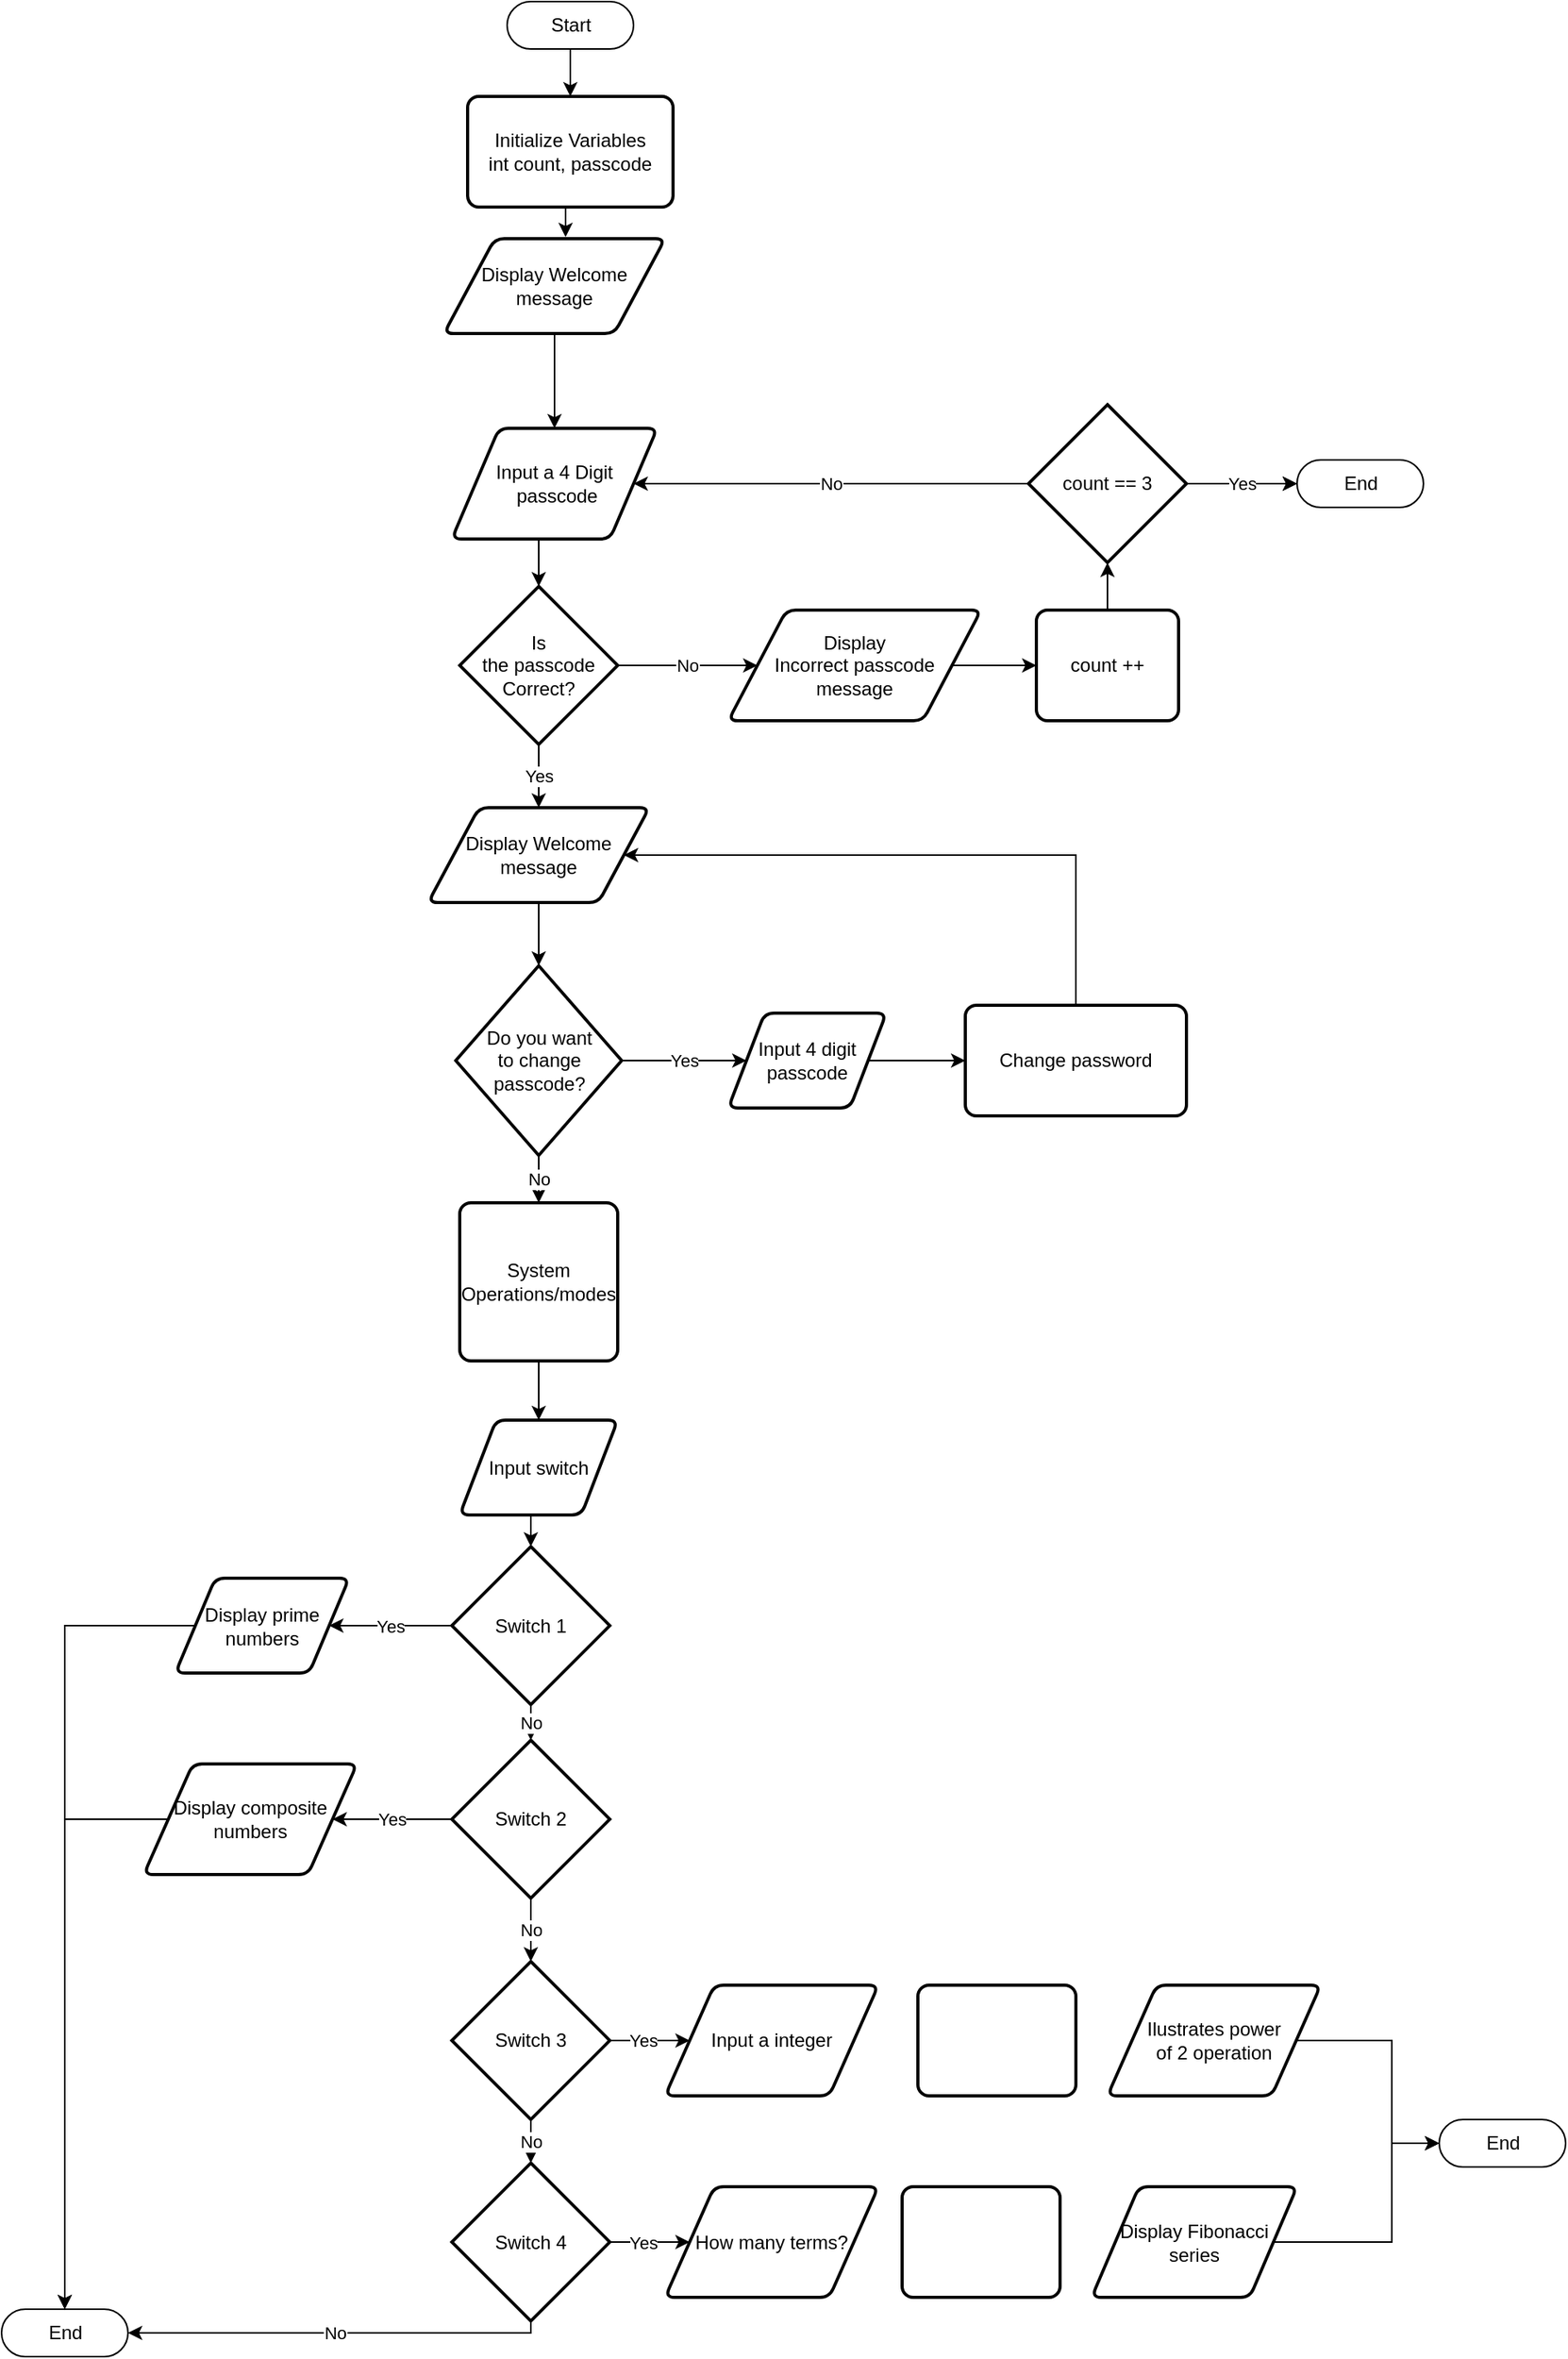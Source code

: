 <mxfile version="20.3.0" type="github">
  <diagram id="4Ga92RnJRYt7HZnnAIcU" name="Page-1">
    <mxGraphModel dx="1381" dy="804" grid="1" gridSize="10" guides="1" tooltips="1" connect="1" arrows="1" fold="1" page="1" pageScale="1" pageWidth="1500" pageHeight="1500" math="0" shadow="0">
      <root>
        <mxCell id="0" />
        <mxCell id="1" parent="0" />
        <mxCell id="SqbSYqdVDFxBcxVoTpP4-38" style="edgeStyle=orthogonalEdgeStyle;rounded=0;orthogonalLoop=1;jettySize=auto;html=1;exitX=0.5;exitY=0.5;exitDx=0;exitDy=15;exitPerimeter=0;entryX=0.5;entryY=0;entryDx=0;entryDy=0;" parent="1" source="SqbSYqdVDFxBcxVoTpP4-1" target="SqbSYqdVDFxBcxVoTpP4-7" edge="1">
          <mxGeometry relative="1" as="geometry" />
        </mxCell>
        <mxCell id="SqbSYqdVDFxBcxVoTpP4-1" value="Start" style="html=1;dashed=0;whitespace=wrap;shape=mxgraph.dfd.start" parent="1" vertex="1">
          <mxGeometry x="340" y="5" width="80" height="30" as="geometry" />
        </mxCell>
        <mxCell id="SqbSYqdVDFxBcxVoTpP4-41" style="edgeStyle=orthogonalEdgeStyle;rounded=0;orthogonalLoop=1;jettySize=auto;html=1;exitX=0.5;exitY=1;exitDx=0;exitDy=0;entryX=0.5;entryY=0;entryDx=0;entryDy=0;entryPerimeter=0;" parent="1" source="SqbSYqdVDFxBcxVoTpP4-3" target="SqbSYqdVDFxBcxVoTpP4-5" edge="1">
          <mxGeometry relative="1" as="geometry" />
        </mxCell>
        <mxCell id="SqbSYqdVDFxBcxVoTpP4-3" value="Input a 4 Digit&lt;br&gt;&amp;nbsp;passcode&lt;br&gt;" style="shape=parallelogram;html=1;strokeWidth=2;perimeter=parallelogramPerimeter;whiteSpace=wrap;rounded=1;arcSize=12;size=0.23;" parent="1" vertex="1">
          <mxGeometry x="305" y="275" width="130" height="70" as="geometry" />
        </mxCell>
        <mxCell id="SqbSYqdVDFxBcxVoTpP4-42" value="No" style="edgeStyle=orthogonalEdgeStyle;rounded=0;orthogonalLoop=1;jettySize=auto;html=1;exitX=1;exitY=0.5;exitDx=0;exitDy=0;exitPerimeter=0;entryX=0;entryY=0.5;entryDx=0;entryDy=0;" parent="1" source="SqbSYqdVDFxBcxVoTpP4-5" target="SqbSYqdVDFxBcxVoTpP4-6" edge="1">
          <mxGeometry relative="1" as="geometry" />
        </mxCell>
        <mxCell id="SqbSYqdVDFxBcxVoTpP4-49" value="Yes" style="edgeStyle=orthogonalEdgeStyle;rounded=0;orthogonalLoop=1;jettySize=auto;html=1;" parent="1" source="SqbSYqdVDFxBcxVoTpP4-5" target="SqbSYqdVDFxBcxVoTpP4-11" edge="1">
          <mxGeometry relative="1" as="geometry" />
        </mxCell>
        <mxCell id="SqbSYqdVDFxBcxVoTpP4-5" value="Is &lt;br&gt;the passcode Correct?" style="strokeWidth=2;html=1;shape=mxgraph.flowchart.decision;whiteSpace=wrap;" parent="1" vertex="1">
          <mxGeometry x="310" y="375" width="100" height="100" as="geometry" />
        </mxCell>
        <mxCell id="z-3MmHYRw0dbq4V4pj8G-2" value="" style="edgeStyle=orthogonalEdgeStyle;rounded=0;orthogonalLoop=1;jettySize=auto;html=1;" parent="1" source="SqbSYqdVDFxBcxVoTpP4-6" target="z-3MmHYRw0dbq4V4pj8G-1" edge="1">
          <mxGeometry relative="1" as="geometry" />
        </mxCell>
        <mxCell id="SqbSYqdVDFxBcxVoTpP4-6" value="Display &lt;br&gt;Incorrect passcode &lt;br&gt;message" style="shape=parallelogram;html=1;strokeWidth=2;perimeter=parallelogramPerimeter;whiteSpace=wrap;rounded=1;arcSize=12;size=0.23;" parent="1" vertex="1">
          <mxGeometry x="480" y="390" width="160" height="70" as="geometry" />
        </mxCell>
        <mxCell id="SqbSYqdVDFxBcxVoTpP4-39" style="edgeStyle=orthogonalEdgeStyle;rounded=0;orthogonalLoop=1;jettySize=auto;html=1;exitX=0.5;exitY=1;exitDx=0;exitDy=0;entryX=0.55;entryY=-0.017;entryDx=0;entryDy=0;entryPerimeter=0;" parent="1" source="SqbSYqdVDFxBcxVoTpP4-7" target="SqbSYqdVDFxBcxVoTpP4-8" edge="1">
          <mxGeometry relative="1" as="geometry" />
        </mxCell>
        <mxCell id="SqbSYqdVDFxBcxVoTpP4-7" value="Initialize Variables&lt;br&gt;int count, passcode" style="rounded=1;whiteSpace=wrap;html=1;absoluteArcSize=1;arcSize=14;strokeWidth=2;" parent="1" vertex="1">
          <mxGeometry x="315" y="65" width="130" height="70" as="geometry" />
        </mxCell>
        <mxCell id="SqbSYqdVDFxBcxVoTpP4-40" style="edgeStyle=orthogonalEdgeStyle;rounded=0;orthogonalLoop=1;jettySize=auto;html=1;exitX=0.5;exitY=1;exitDx=0;exitDy=0;exitPerimeter=0;" parent="1" source="SqbSYqdVDFxBcxVoTpP4-8" target="SqbSYqdVDFxBcxVoTpP4-3" edge="1">
          <mxGeometry relative="1" as="geometry" />
        </mxCell>
        <mxCell id="SqbSYqdVDFxBcxVoTpP4-8" value="Display Welcome message" style="shape=parallelogram;html=1;strokeWidth=2;perimeter=parallelogramPerimeter;whiteSpace=wrap;rounded=1;arcSize=12;size=0.23;" parent="1" vertex="1">
          <mxGeometry x="300" y="155" width="140" height="60" as="geometry" />
        </mxCell>
        <mxCell id="SqbSYqdVDFxBcxVoTpP4-44" value="No" style="edgeStyle=orthogonalEdgeStyle;rounded=0;orthogonalLoop=1;jettySize=auto;html=1;exitX=0;exitY=0.5;exitDx=0;exitDy=0;exitPerimeter=0;entryX=1;entryY=0.5;entryDx=0;entryDy=0;" parent="1" source="SqbSYqdVDFxBcxVoTpP4-10" target="SqbSYqdVDFxBcxVoTpP4-3" edge="1">
          <mxGeometry relative="1" as="geometry" />
        </mxCell>
        <mxCell id="SqbSYqdVDFxBcxVoTpP4-46" value="" style="edgeStyle=orthogonalEdgeStyle;rounded=0;orthogonalLoop=1;jettySize=auto;html=1;" parent="1" source="SqbSYqdVDFxBcxVoTpP4-10" target="SqbSYqdVDFxBcxVoTpP4-45" edge="1">
          <mxGeometry relative="1" as="geometry" />
        </mxCell>
        <mxCell id="SqbSYqdVDFxBcxVoTpP4-47" value="Yes" style="edgeStyle=orthogonalEdgeStyle;rounded=0;orthogonalLoop=1;jettySize=auto;html=1;" parent="1" source="SqbSYqdVDFxBcxVoTpP4-10" target="SqbSYqdVDFxBcxVoTpP4-45" edge="1">
          <mxGeometry relative="1" as="geometry" />
        </mxCell>
        <mxCell id="SqbSYqdVDFxBcxVoTpP4-10" value="count == 3" style="strokeWidth=2;html=1;shape=mxgraph.flowchart.decision;whiteSpace=wrap;" parent="1" vertex="1">
          <mxGeometry x="670" y="260" width="100" height="100" as="geometry" />
        </mxCell>
        <mxCell id="SqbSYqdVDFxBcxVoTpP4-50" value="" style="edgeStyle=orthogonalEdgeStyle;rounded=0;orthogonalLoop=1;jettySize=auto;html=1;" parent="1" source="SqbSYqdVDFxBcxVoTpP4-11" target="SqbSYqdVDFxBcxVoTpP4-12" edge="1">
          <mxGeometry relative="1" as="geometry" />
        </mxCell>
        <mxCell id="SqbSYqdVDFxBcxVoTpP4-11" value="Display Welcome message" style="shape=parallelogram;html=1;strokeWidth=2;perimeter=parallelogramPerimeter;whiteSpace=wrap;rounded=1;arcSize=12;size=0.23;" parent="1" vertex="1">
          <mxGeometry x="290" y="515" width="140" height="60" as="geometry" />
        </mxCell>
        <mxCell id="SqbSYqdVDFxBcxVoTpP4-51" value="Yes" style="edgeStyle=orthogonalEdgeStyle;rounded=0;orthogonalLoop=1;jettySize=auto;html=1;" parent="1" source="SqbSYqdVDFxBcxVoTpP4-12" target="SqbSYqdVDFxBcxVoTpP4-36" edge="1">
          <mxGeometry relative="1" as="geometry" />
        </mxCell>
        <mxCell id="SqbSYqdVDFxBcxVoTpP4-52" value="No" style="edgeStyle=orthogonalEdgeStyle;rounded=0;orthogonalLoop=1;jettySize=auto;html=1;" parent="1" source="SqbSYqdVDFxBcxVoTpP4-12" target="SqbSYqdVDFxBcxVoTpP4-13" edge="1">
          <mxGeometry relative="1" as="geometry" />
        </mxCell>
        <mxCell id="SqbSYqdVDFxBcxVoTpP4-12" value="Do you want &lt;br&gt;to change passcode?" style="strokeWidth=2;html=1;shape=mxgraph.flowchart.decision;whiteSpace=wrap;" parent="1" vertex="1">
          <mxGeometry x="307.5" y="615" width="105" height="120" as="geometry" />
        </mxCell>
        <mxCell id="SqbSYqdVDFxBcxVoTpP4-55" value="" style="edgeStyle=orthogonalEdgeStyle;rounded=0;orthogonalLoop=1;jettySize=auto;html=1;" parent="1" source="SqbSYqdVDFxBcxVoTpP4-13" target="SqbSYqdVDFxBcxVoTpP4-22" edge="1">
          <mxGeometry relative="1" as="geometry" />
        </mxCell>
        <mxCell id="SqbSYqdVDFxBcxVoTpP4-13" value="System Operations/modes" style="rounded=1;whiteSpace=wrap;html=1;absoluteArcSize=1;arcSize=14;strokeWidth=2;" parent="1" vertex="1">
          <mxGeometry x="310" y="765" width="100" height="100" as="geometry" />
        </mxCell>
        <mxCell id="SqbSYqdVDFxBcxVoTpP4-57" value="No" style="edgeStyle=orthogonalEdgeStyle;rounded=0;orthogonalLoop=1;jettySize=auto;html=1;exitX=0.5;exitY=1;exitDx=0;exitDy=0;exitPerimeter=0;entryX=0.5;entryY=0;entryDx=0;entryDy=0;entryPerimeter=0;" parent="1" source="SqbSYqdVDFxBcxVoTpP4-14" target="SqbSYqdVDFxBcxVoTpP4-15" edge="1">
          <mxGeometry relative="1" as="geometry" />
        </mxCell>
        <mxCell id="SqbSYqdVDFxBcxVoTpP4-60" value="Yes" style="edgeStyle=orthogonalEdgeStyle;rounded=0;orthogonalLoop=1;jettySize=auto;html=1;" parent="1" source="SqbSYqdVDFxBcxVoTpP4-14" target="SqbSYqdVDFxBcxVoTpP4-19" edge="1">
          <mxGeometry relative="1" as="geometry" />
        </mxCell>
        <mxCell id="SqbSYqdVDFxBcxVoTpP4-14" value="Switch 1" style="strokeWidth=2;html=1;shape=mxgraph.flowchart.decision;whiteSpace=wrap;" parent="1" vertex="1">
          <mxGeometry x="305" y="982.5" width="100" height="100" as="geometry" />
        </mxCell>
        <mxCell id="SqbSYqdVDFxBcxVoTpP4-58" value="No" style="edgeStyle=orthogonalEdgeStyle;rounded=0;orthogonalLoop=1;jettySize=auto;html=1;exitX=0.5;exitY=1;exitDx=0;exitDy=0;exitPerimeter=0;entryX=0.5;entryY=0;entryDx=0;entryDy=0;entryPerimeter=0;" parent="1" source="SqbSYqdVDFxBcxVoTpP4-15" target="SqbSYqdVDFxBcxVoTpP4-16" edge="1">
          <mxGeometry relative="1" as="geometry">
            <mxPoint x="355" y="1235" as="targetPoint" />
          </mxGeometry>
        </mxCell>
        <mxCell id="SqbSYqdVDFxBcxVoTpP4-61" value="Yes" style="edgeStyle=orthogonalEdgeStyle;rounded=0;orthogonalLoop=1;jettySize=auto;html=1;" parent="1" source="SqbSYqdVDFxBcxVoTpP4-15" target="SqbSYqdVDFxBcxVoTpP4-20" edge="1">
          <mxGeometry relative="1" as="geometry" />
        </mxCell>
        <mxCell id="SqbSYqdVDFxBcxVoTpP4-15" value="Switch 2" style="strokeWidth=2;html=1;shape=mxgraph.flowchart.decision;whiteSpace=wrap;" parent="1" vertex="1">
          <mxGeometry x="305" y="1105" width="100" height="100" as="geometry" />
        </mxCell>
        <mxCell id="SqbSYqdVDFxBcxVoTpP4-59" value="No" style="edgeStyle=orthogonalEdgeStyle;rounded=0;orthogonalLoop=1;jettySize=auto;html=1;exitX=0.5;exitY=1;exitDx=0;exitDy=0;exitPerimeter=0;entryX=0.5;entryY=0;entryDx=0;entryDy=0;entryPerimeter=0;" parent="1" source="SqbSYqdVDFxBcxVoTpP4-16" target="SqbSYqdVDFxBcxVoTpP4-17" edge="1">
          <mxGeometry relative="1" as="geometry" />
        </mxCell>
        <mxCell id="-YqpF3NG-5n7s_4KHk3v-6" value="Yes" style="edgeStyle=orthogonalEdgeStyle;rounded=0;orthogonalLoop=1;jettySize=auto;html=1;" edge="1" parent="1" source="SqbSYqdVDFxBcxVoTpP4-16" target="-YqpF3NG-5n7s_4KHk3v-3">
          <mxGeometry relative="1" as="geometry" />
        </mxCell>
        <mxCell id="SqbSYqdVDFxBcxVoTpP4-16" value="Switch 3" style="strokeWidth=2;html=1;shape=mxgraph.flowchart.decision;whiteSpace=wrap;" parent="1" vertex="1">
          <mxGeometry x="305" y="1245" width="100" height="100" as="geometry" />
        </mxCell>
        <mxCell id="SqbSYqdVDFxBcxVoTpP4-92" value="No" style="edgeStyle=orthogonalEdgeStyle;rounded=0;orthogonalLoop=1;jettySize=auto;html=1;exitX=0.5;exitY=1;exitDx=0;exitDy=0;exitPerimeter=0;entryX=1;entryY=0.5;entryDx=0;entryDy=0;entryPerimeter=0;" parent="1" source="SqbSYqdVDFxBcxVoTpP4-17" target="SqbSYqdVDFxBcxVoTpP4-86" edge="1">
          <mxGeometry relative="1" as="geometry">
            <mxPoint x="470" y="1457.5" as="targetPoint" />
            <Array as="points">
              <mxPoint x="355" y="1480" />
            </Array>
          </mxGeometry>
        </mxCell>
        <mxCell id="-YqpF3NG-5n7s_4KHk3v-12" value="Yes" style="edgeStyle=orthogonalEdgeStyle;rounded=0;orthogonalLoop=1;jettySize=auto;html=1;" edge="1" parent="1" source="SqbSYqdVDFxBcxVoTpP4-17" target="-YqpF3NG-5n7s_4KHk3v-9">
          <mxGeometry relative="1" as="geometry" />
        </mxCell>
        <mxCell id="SqbSYqdVDFxBcxVoTpP4-17" value="Switch 4" style="strokeWidth=2;html=1;shape=mxgraph.flowchart.decision;whiteSpace=wrap;" parent="1" vertex="1">
          <mxGeometry x="305" y="1372.5" width="100" height="100" as="geometry" />
        </mxCell>
        <mxCell id="SqbSYqdVDFxBcxVoTpP4-89" value="" style="edgeStyle=orthogonalEdgeStyle;rounded=0;orthogonalLoop=1;jettySize=auto;html=1;entryX=0.5;entryY=0.5;entryDx=0;entryDy=-15;entryPerimeter=0;" parent="1" source="SqbSYqdVDFxBcxVoTpP4-19" target="SqbSYqdVDFxBcxVoTpP4-86" edge="1">
          <mxGeometry relative="1" as="geometry">
            <mxPoint x="100" y="1032.5" as="targetPoint" />
          </mxGeometry>
        </mxCell>
        <mxCell id="SqbSYqdVDFxBcxVoTpP4-19" value="Display prime numbers" style="shape=parallelogram;html=1;strokeWidth=2;perimeter=parallelogramPerimeter;whiteSpace=wrap;rounded=1;arcSize=12;size=0.23;" parent="1" vertex="1">
          <mxGeometry x="130" y="1002.5" width="110" height="60" as="geometry" />
        </mxCell>
        <mxCell id="SqbSYqdVDFxBcxVoTpP4-87" value="" style="edgeStyle=orthogonalEdgeStyle;rounded=0;orthogonalLoop=1;jettySize=auto;html=1;entryX=0.5;entryY=0.5;entryDx=0;entryDy=-15;entryPerimeter=0;" parent="1" source="SqbSYqdVDFxBcxVoTpP4-20" target="SqbSYqdVDFxBcxVoTpP4-86" edge="1">
          <mxGeometry relative="1" as="geometry">
            <mxPoint x="100" y="1155" as="targetPoint" />
          </mxGeometry>
        </mxCell>
        <mxCell id="SqbSYqdVDFxBcxVoTpP4-20" value="Display composite numbers" style="shape=parallelogram;html=1;strokeWidth=2;perimeter=parallelogramPerimeter;whiteSpace=wrap;rounded=1;arcSize=12;size=0.23;" parent="1" vertex="1">
          <mxGeometry x="110" y="1120" width="135" height="70" as="geometry" />
        </mxCell>
        <mxCell id="SqbSYqdVDFxBcxVoTpP4-56" style="edgeStyle=orthogonalEdgeStyle;rounded=0;orthogonalLoop=1;jettySize=auto;html=1;exitX=0.5;exitY=1;exitDx=0;exitDy=0;entryX=0.5;entryY=0;entryDx=0;entryDy=0;entryPerimeter=0;" parent="1" source="SqbSYqdVDFxBcxVoTpP4-22" target="SqbSYqdVDFxBcxVoTpP4-14" edge="1">
          <mxGeometry relative="1" as="geometry" />
        </mxCell>
        <mxCell id="SqbSYqdVDFxBcxVoTpP4-22" value="Input switch" style="shape=parallelogram;html=1;strokeWidth=2;perimeter=parallelogramPerimeter;whiteSpace=wrap;rounded=1;arcSize=12;size=0.23;" parent="1" vertex="1">
          <mxGeometry x="310" y="902.5" width="100" height="60" as="geometry" />
        </mxCell>
        <mxCell id="SqbSYqdVDFxBcxVoTpP4-53" value="" style="edgeStyle=orthogonalEdgeStyle;rounded=0;orthogonalLoop=1;jettySize=auto;html=1;" parent="1" source="SqbSYqdVDFxBcxVoTpP4-36" target="SqbSYqdVDFxBcxVoTpP4-37" edge="1">
          <mxGeometry relative="1" as="geometry" />
        </mxCell>
        <mxCell id="SqbSYqdVDFxBcxVoTpP4-36" value="Input 4 digit passcode" style="shape=parallelogram;html=1;strokeWidth=2;perimeter=parallelogramPerimeter;whiteSpace=wrap;rounded=1;arcSize=12;size=0.23;" parent="1" vertex="1">
          <mxGeometry x="480" y="645" width="100" height="60" as="geometry" />
        </mxCell>
        <mxCell id="xqisPVWcJ2me-jjdgw0o-1" style="edgeStyle=orthogonalEdgeStyle;rounded=0;orthogonalLoop=1;jettySize=auto;html=1;exitX=0.5;exitY=0;exitDx=0;exitDy=0;entryX=1;entryY=0.5;entryDx=0;entryDy=0;" parent="1" source="SqbSYqdVDFxBcxVoTpP4-37" target="SqbSYqdVDFxBcxVoTpP4-11" edge="1">
          <mxGeometry relative="1" as="geometry">
            <mxPoint x="540" y="530" as="targetPoint" />
            <Array as="points">
              <mxPoint x="700" y="545" />
            </Array>
          </mxGeometry>
        </mxCell>
        <mxCell id="SqbSYqdVDFxBcxVoTpP4-37" value="Change password" style="rounded=1;whiteSpace=wrap;html=1;absoluteArcSize=1;arcSize=14;strokeWidth=2;" parent="1" vertex="1">
          <mxGeometry x="630" y="640" width="140" height="70" as="geometry" />
        </mxCell>
        <mxCell id="SqbSYqdVDFxBcxVoTpP4-45" value="End" style="html=1;dashed=0;whitespace=wrap;shape=mxgraph.dfd.start" parent="1" vertex="1">
          <mxGeometry x="840" y="295" width="80" height="30" as="geometry" />
        </mxCell>
        <mxCell id="SqbSYqdVDFxBcxVoTpP4-86" value="End" style="html=1;dashed=0;whitespace=wrap;shape=mxgraph.dfd.start" parent="1" vertex="1">
          <mxGeometry x="20" y="1465" width="80" height="30" as="geometry" />
        </mxCell>
        <mxCell id="z-3MmHYRw0dbq4V4pj8G-3" value="" style="edgeStyle=orthogonalEdgeStyle;rounded=0;orthogonalLoop=1;jettySize=auto;html=1;" parent="1" source="z-3MmHYRw0dbq4V4pj8G-1" target="SqbSYqdVDFxBcxVoTpP4-10" edge="1">
          <mxGeometry relative="1" as="geometry" />
        </mxCell>
        <mxCell id="z-3MmHYRw0dbq4V4pj8G-1" value="count ++" style="rounded=1;whiteSpace=wrap;html=1;absoluteArcSize=1;arcSize=14;strokeWidth=2;" parent="1" vertex="1">
          <mxGeometry x="675" y="390" width="90" height="70" as="geometry" />
        </mxCell>
        <mxCell id="-YqpF3NG-5n7s_4KHk3v-16" style="edgeStyle=orthogonalEdgeStyle;rounded=0;orthogonalLoop=1;jettySize=auto;html=1;exitX=1;exitY=0.5;exitDx=0;exitDy=0;entryX=0;entryY=0.5;entryDx=0;entryDy=0;entryPerimeter=0;" edge="1" parent="1" source="-YqpF3NG-5n7s_4KHk3v-1" target="-YqpF3NG-5n7s_4KHk3v-5">
          <mxGeometry relative="1" as="geometry">
            <Array as="points">
              <mxPoint x="900" y="1295" />
              <mxPoint x="900" y="1360" />
            </Array>
          </mxGeometry>
        </mxCell>
        <mxCell id="-YqpF3NG-5n7s_4KHk3v-1" value="Ilustrates power&lt;br&gt;of 2 operation" style="shape=parallelogram;html=1;strokeWidth=2;perimeter=parallelogramPerimeter;whiteSpace=wrap;rounded=1;arcSize=12;size=0.23;" vertex="1" parent="1">
          <mxGeometry x="720" y="1260" width="135" height="70" as="geometry" />
        </mxCell>
        <mxCell id="-YqpF3NG-5n7s_4KHk3v-3" value="Input a integer" style="shape=parallelogram;html=1;strokeWidth=2;perimeter=parallelogramPerimeter;whiteSpace=wrap;rounded=1;arcSize=12;size=0.23;" vertex="1" parent="1">
          <mxGeometry x="440" y="1260" width="135" height="70" as="geometry" />
        </mxCell>
        <mxCell id="-YqpF3NG-5n7s_4KHk3v-5" value="End" style="html=1;dashed=0;whitespace=wrap;shape=mxgraph.dfd.start" vertex="1" parent="1">
          <mxGeometry x="930" y="1345" width="80" height="30" as="geometry" />
        </mxCell>
        <mxCell id="-YqpF3NG-5n7s_4KHk3v-9" value="How many terms?" style="shape=parallelogram;html=1;strokeWidth=2;perimeter=parallelogramPerimeter;whiteSpace=wrap;rounded=1;arcSize=12;size=0.23;" vertex="1" parent="1">
          <mxGeometry x="440" y="1387.5" width="135" height="70" as="geometry" />
        </mxCell>
        <mxCell id="-YqpF3NG-5n7s_4KHk3v-17" style="edgeStyle=orthogonalEdgeStyle;rounded=0;orthogonalLoop=1;jettySize=auto;html=1;exitX=1;exitY=0.5;exitDx=0;exitDy=0;entryX=0;entryY=0.5;entryDx=0;entryDy=0;entryPerimeter=0;" edge="1" parent="1" source="-YqpF3NG-5n7s_4KHk3v-10" target="-YqpF3NG-5n7s_4KHk3v-5">
          <mxGeometry relative="1" as="geometry">
            <Array as="points">
              <mxPoint x="900" y="1423" />
              <mxPoint x="900" y="1360" />
            </Array>
          </mxGeometry>
        </mxCell>
        <mxCell id="-YqpF3NG-5n7s_4KHk3v-10" value="Display Fibonacci series" style="shape=parallelogram;html=1;strokeWidth=2;perimeter=parallelogramPerimeter;whiteSpace=wrap;rounded=1;arcSize=12;size=0.23;" vertex="1" parent="1">
          <mxGeometry x="710" y="1387.5" width="130" height="70" as="geometry" />
        </mxCell>
        <mxCell id="-YqpF3NG-5n7s_4KHk3v-18" value="" style="rounded=1;whiteSpace=wrap;html=1;absoluteArcSize=1;arcSize=14;strokeWidth=2;" vertex="1" parent="1">
          <mxGeometry x="600" y="1260" width="100" height="70" as="geometry" />
        </mxCell>
        <mxCell id="-YqpF3NG-5n7s_4KHk3v-19" value="" style="rounded=1;whiteSpace=wrap;html=1;absoluteArcSize=1;arcSize=14;strokeWidth=2;" vertex="1" parent="1">
          <mxGeometry x="590" y="1387.5" width="100" height="70" as="geometry" />
        </mxCell>
      </root>
    </mxGraphModel>
  </diagram>
</mxfile>
